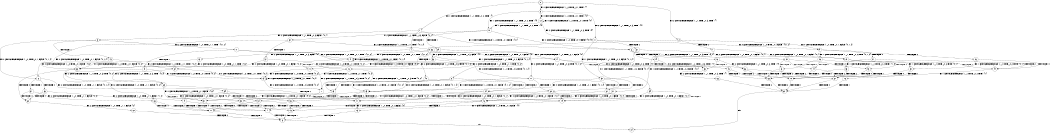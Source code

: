 digraph BCG {
size = "7, 10.5";
center = TRUE;
node [shape = circle];
0 [peripheries = 2];
0 -> 1 [label = "EX !1 !ATOMIC_EXCH_BRANCH (1, +1, TRUE, +0, 2, TRUE) !{}"];
0 -> 2 [label = "EX !2 !ATOMIC_EXCH_BRANCH (1, +1, TRUE, +0, 3, TRUE) !{}"];
0 -> 3 [label = "EX !0 !ATOMIC_EXCH_BRANCH (1, +0, TRUE, +0, 1, TRUE) !{}"];
1 -> 4 [label = "TERMINATE !1"];
1 -> 5 [label = "EX !2 !ATOMIC_EXCH_BRANCH (1, +1, TRUE, +0, 3, FALSE) !{0, 1}"];
1 -> 6 [label = "EX !0 !ATOMIC_EXCH_BRANCH (1, +0, TRUE, +0, 1, FALSE) !{0, 1}"];
2 -> 7 [label = "TERMINATE !2"];
2 -> 8 [label = "EX !1 !ATOMIC_EXCH_BRANCH (1, +1, TRUE, +0, 2, FALSE) !{0, 1, 2}"];
2 -> 9 [label = "EX !0 !ATOMIC_EXCH_BRANCH (1, +0, TRUE, +0, 1, FALSE) !{0, 1, 2}"];
3 -> 10 [label = "EX !1 !ATOMIC_EXCH_BRANCH (1, +1, TRUE, +0, 2, TRUE) !{0}"];
3 -> 11 [label = "EX !2 !ATOMIC_EXCH_BRANCH (1, +1, TRUE, +0, 3, TRUE) !{0}"];
3 -> 12 [label = "EX !0 !ATOMIC_EXCH_BRANCH (1, +0, TRUE, +0, 1, TRUE) !{0}"];
4 -> 13 [label = "EX !2 !ATOMIC_EXCH_BRANCH (1, +1, TRUE, +0, 3, FALSE) !{0}"];
4 -> 14 [label = "EX !0 !ATOMIC_EXCH_BRANCH (1, +0, TRUE, +0, 1, FALSE) !{0}"];
5 -> 15 [label = "TERMINATE !1"];
5 -> 16 [label = "EX !0 !ATOMIC_EXCH_BRANCH (1, +0, TRUE, +0, 1, FALSE) !{0, 1, 2}"];
5 -> 17 [label = "EX !2 !ATOMIC_EXCH_BRANCH (1, +0, TRUE, +1, 1, TRUE) !{0, 1, 2}"];
6 -> 18 [label = "TERMINATE !1"];
6 -> 19 [label = "TERMINATE !0"];
6 -> 20 [label = "EX !2 !ATOMIC_EXCH_BRANCH (1, +1, TRUE, +0, 3, TRUE) !{0, 1}"];
7 -> 21 [label = "EX !1 !ATOMIC_EXCH_BRANCH (1, +1, TRUE, +0, 2, FALSE) !{0, 1}"];
7 -> 22 [label = "EX !0 !ATOMIC_EXCH_BRANCH (1, +0, TRUE, +0, 1, FALSE) !{0, 1}"];
8 -> 23 [label = "TERMINATE !1"];
8 -> 24 [label = "TERMINATE !2"];
8 -> 25 [label = "EX !0 !ATOMIC_EXCH_BRANCH (1, +0, TRUE, +0, 1, FALSE) !{0, 1, 2}"];
9 -> 26 [label = "TERMINATE !2"];
9 -> 27 [label = "TERMINATE !0"];
9 -> 28 [label = "EX !1 !ATOMIC_EXCH_BRANCH (1, +1, TRUE, +0, 2, TRUE) !{0, 1, 2}"];
10 -> 29 [label = "TERMINATE !1"];
10 -> 30 [label = "EX !2 !ATOMIC_EXCH_BRANCH (1, +1, TRUE, +0, 3, FALSE) !{0, 1}"];
10 -> 6 [label = "EX !0 !ATOMIC_EXCH_BRANCH (1, +0, TRUE, +0, 1, FALSE) !{0, 1}"];
11 -> 31 [label = "TERMINATE !2"];
11 -> 32 [label = "EX !1 !ATOMIC_EXCH_BRANCH (1, +1, TRUE, +0, 2, FALSE) !{0, 1, 2}"];
11 -> 9 [label = "EX !0 !ATOMIC_EXCH_BRANCH (1, +0, TRUE, +0, 1, FALSE) !{0, 1, 2}"];
12 -> 10 [label = "EX !1 !ATOMIC_EXCH_BRANCH (1, +1, TRUE, +0, 2, TRUE) !{0}"];
12 -> 11 [label = "EX !2 !ATOMIC_EXCH_BRANCH (1, +1, TRUE, +0, 3, TRUE) !{0}"];
12 -> 12 [label = "EX !0 !ATOMIC_EXCH_BRANCH (1, +0, TRUE, +0, 1, TRUE) !{0}"];
13 -> 33 [label = "EX !0 !ATOMIC_EXCH_BRANCH (1, +0, TRUE, +0, 1, FALSE) !{0, 2}"];
13 -> 34 [label = "EX !2 !ATOMIC_EXCH_BRANCH (1, +0, TRUE, +1, 1, TRUE) !{0, 2}"];
14 -> 35 [label = "TERMINATE !0"];
14 -> 36 [label = "EX !2 !ATOMIC_EXCH_BRANCH (1, +1, TRUE, +0, 3, TRUE) !{0}"];
15 -> 33 [label = "EX !0 !ATOMIC_EXCH_BRANCH (1, +0, TRUE, +0, 1, FALSE) !{0, 2}"];
15 -> 34 [label = "EX !2 !ATOMIC_EXCH_BRANCH (1, +0, TRUE, +1, 1, TRUE) !{0, 2}"];
16 -> 37 [label = "TERMINATE !1"];
16 -> 38 [label = "TERMINATE !0"];
16 -> 39 [label = "EX !2 !ATOMIC_EXCH_BRANCH (1, +0, TRUE, +1, 1, FALSE) !{0, 1, 2}"];
17 -> 40 [label = "TERMINATE !1"];
17 -> 41 [label = "EX !0 !ATOMIC_EXCH_BRANCH (1, +0, TRUE, +0, 1, TRUE) !{0, 1, 2}"];
17 -> 42 [label = "EX !2 !ATOMIC_EXCH_BRANCH (1, +1, TRUE, +0, 3, TRUE) !{0, 1, 2}"];
18 -> 35 [label = "TERMINATE !0"];
18 -> 36 [label = "EX !2 !ATOMIC_EXCH_BRANCH (1, +1, TRUE, +0, 3, TRUE) !{0}"];
19 -> 35 [label = "TERMINATE !1"];
19 -> 43 [label = "EX !2 !ATOMIC_EXCH_BRANCH (1, +1, TRUE, +0, 3, TRUE) !{1}"];
20 -> 44 [label = "TERMINATE !1"];
20 -> 45 [label = "TERMINATE !2"];
20 -> 46 [label = "TERMINATE !0"];
21 -> 47 [label = "TERMINATE !1"];
21 -> 48 [label = "EX !0 !ATOMIC_EXCH_BRANCH (1, +0, TRUE, +0, 1, FALSE) !{0, 1}"];
22 -> 49 [label = "TERMINATE !0"];
22 -> 50 [label = "EX !1 !ATOMIC_EXCH_BRANCH (1, +1, TRUE, +0, 2, TRUE) !{0, 1}"];
23 -> 47 [label = "TERMINATE !2"];
23 -> 51 [label = "EX !0 !ATOMIC_EXCH_BRANCH (1, +0, TRUE, +0, 1, FALSE) !{0, 2}"];
24 -> 47 [label = "TERMINATE !1"];
24 -> 48 [label = "EX !0 !ATOMIC_EXCH_BRANCH (1, +0, TRUE, +0, 1, FALSE) !{0, 1}"];
25 -> 52 [label = "TERMINATE !1"];
25 -> 53 [label = "TERMINATE !2"];
25 -> 54 [label = "TERMINATE !0"];
26 -> 49 [label = "TERMINATE !0"];
26 -> 50 [label = "EX !1 !ATOMIC_EXCH_BRANCH (1, +1, TRUE, +0, 2, TRUE) !{0, 1}"];
27 -> 49 [label = "TERMINATE !2"];
27 -> 55 [label = "EX !1 !ATOMIC_EXCH_BRANCH (1, +1, TRUE, +0, 2, TRUE) !{1, 2}"];
28 -> 44 [label = "TERMINATE !1"];
28 -> 45 [label = "TERMINATE !2"];
28 -> 46 [label = "TERMINATE !0"];
29 -> 56 [label = "EX !2 !ATOMIC_EXCH_BRANCH (1, +1, TRUE, +0, 3, FALSE) !{0}"];
29 -> 14 [label = "EX !0 !ATOMIC_EXCH_BRANCH (1, +0, TRUE, +0, 1, FALSE) !{0}"];
30 -> 57 [label = "TERMINATE !1"];
30 -> 58 [label = "EX !2 !ATOMIC_EXCH_BRANCH (1, +0, TRUE, +1, 1, TRUE) !{0, 1, 2}"];
30 -> 16 [label = "EX !0 !ATOMIC_EXCH_BRANCH (1, +0, TRUE, +0, 1, FALSE) !{0, 1, 2}"];
31 -> 59 [label = "EX !1 !ATOMIC_EXCH_BRANCH (1, +1, TRUE, +0, 2, FALSE) !{0, 1}"];
31 -> 22 [label = "EX !0 !ATOMIC_EXCH_BRANCH (1, +0, TRUE, +0, 1, FALSE) !{0, 1}"];
32 -> 60 [label = "TERMINATE !1"];
32 -> 61 [label = "TERMINATE !2"];
32 -> 25 [label = "EX !0 !ATOMIC_EXCH_BRANCH (1, +0, TRUE, +0, 1, FALSE) !{0, 1, 2}"];
33 -> 62 [label = "TERMINATE !0"];
33 -> 63 [label = "EX !2 !ATOMIC_EXCH_BRANCH (1, +0, TRUE, +1, 1, FALSE) !{0, 2}"];
34 -> 64 [label = "EX !0 !ATOMIC_EXCH_BRANCH (1, +0, TRUE, +0, 1, TRUE) !{0, 2}"];
34 -> 65 [label = "EX !2 !ATOMIC_EXCH_BRANCH (1, +1, TRUE, +0, 3, TRUE) !{0, 2}"];
35 -> 66 [label = "EX !2 !ATOMIC_EXCH_BRANCH (1, +1, TRUE, +0, 3, TRUE) !{}"];
36 -> 67 [label = "TERMINATE !2"];
36 -> 68 [label = "TERMINATE !0"];
37 -> 62 [label = "TERMINATE !0"];
37 -> 63 [label = "EX !2 !ATOMIC_EXCH_BRANCH (1, +0, TRUE, +1, 1, FALSE) !{0, 2}"];
38 -> 62 [label = "TERMINATE !1"];
38 -> 69 [label = "EX !2 !ATOMIC_EXCH_BRANCH (1, +0, TRUE, +1, 1, FALSE) !{1, 2}"];
39 -> 52 [label = "TERMINATE !1"];
39 -> 53 [label = "TERMINATE !2"];
39 -> 54 [label = "TERMINATE !0"];
40 -> 64 [label = "EX !0 !ATOMIC_EXCH_BRANCH (1, +0, TRUE, +0, 1, TRUE) !{0, 2}"];
40 -> 65 [label = "EX !2 !ATOMIC_EXCH_BRANCH (1, +1, TRUE, +0, 3, TRUE) !{0, 2}"];
41 -> 70 [label = "TERMINATE !1"];
41 -> 71 [label = "EX !2 !ATOMIC_EXCH_BRANCH (1, +1, TRUE, +0, 3, TRUE) !{0, 1, 2}"];
41 -> 41 [label = "EX !0 !ATOMIC_EXCH_BRANCH (1, +0, TRUE, +0, 1, TRUE) !{0, 1, 2}"];
42 -> 23 [label = "TERMINATE !1"];
42 -> 24 [label = "TERMINATE !2"];
42 -> 25 [label = "EX !0 !ATOMIC_EXCH_BRANCH (1, +0, TRUE, +0, 1, FALSE) !{0, 1, 2}"];
43 -> 68 [label = "TERMINATE !1"];
43 -> 72 [label = "TERMINATE !2"];
44 -> 67 [label = "TERMINATE !2"];
44 -> 68 [label = "TERMINATE !0"];
45 -> 67 [label = "TERMINATE !1"];
45 -> 72 [label = "TERMINATE !0"];
46 -> 68 [label = "TERMINATE !1"];
46 -> 72 [label = "TERMINATE !2"];
47 -> 73 [label = "EX !0 !ATOMIC_EXCH_BRANCH (1, +0, TRUE, +0, 1, FALSE) !{0}"];
48 -> 74 [label = "TERMINATE !1"];
48 -> 75 [label = "TERMINATE !0"];
49 -> 76 [label = "EX !1 !ATOMIC_EXCH_BRANCH (1, +1, TRUE, +0, 2, TRUE) !{1}"];
50 -> 67 [label = "TERMINATE !1"];
50 -> 72 [label = "TERMINATE !0"];
51 -> 74 [label = "TERMINATE !2"];
51 -> 77 [label = "TERMINATE !0"];
52 -> 74 [label = "TERMINATE !2"];
52 -> 77 [label = "TERMINATE !0"];
53 -> 74 [label = "TERMINATE !1"];
53 -> 75 [label = "TERMINATE !0"];
54 -> 77 [label = "TERMINATE !1"];
54 -> 75 [label = "TERMINATE !2"];
55 -> 68 [label = "TERMINATE !1"];
55 -> 72 [label = "TERMINATE !2"];
56 -> 78 [label = "EX !2 !ATOMIC_EXCH_BRANCH (1, +0, TRUE, +1, 1, TRUE) !{0, 2}"];
56 -> 33 [label = "EX !0 !ATOMIC_EXCH_BRANCH (1, +0, TRUE, +0, 1, FALSE) !{0, 2}"];
57 -> 78 [label = "EX !2 !ATOMIC_EXCH_BRANCH (1, +0, TRUE, +1, 1, TRUE) !{0, 2}"];
57 -> 33 [label = "EX !0 !ATOMIC_EXCH_BRANCH (1, +0, TRUE, +0, 1, FALSE) !{0, 2}"];
58 -> 70 [label = "TERMINATE !1"];
58 -> 71 [label = "EX !2 !ATOMIC_EXCH_BRANCH (1, +1, TRUE, +0, 3, TRUE) !{0, 1, 2}"];
58 -> 41 [label = "EX !0 !ATOMIC_EXCH_BRANCH (1, +0, TRUE, +0, 1, TRUE) !{0, 1, 2}"];
59 -> 79 [label = "TERMINATE !1"];
59 -> 48 [label = "EX !0 !ATOMIC_EXCH_BRANCH (1, +0, TRUE, +0, 1, FALSE) !{0, 1}"];
60 -> 79 [label = "TERMINATE !2"];
60 -> 51 [label = "EX !0 !ATOMIC_EXCH_BRANCH (1, +0, TRUE, +0, 1, FALSE) !{0, 2}"];
61 -> 79 [label = "TERMINATE !1"];
61 -> 48 [label = "EX !0 !ATOMIC_EXCH_BRANCH (1, +0, TRUE, +0, 1, FALSE) !{0, 1}"];
62 -> 80 [label = "EX !2 !ATOMIC_EXCH_BRANCH (1, +0, TRUE, +1, 1, FALSE) !{2}"];
63 -> 74 [label = "TERMINATE !2"];
63 -> 77 [label = "TERMINATE !0"];
64 -> 81 [label = "EX !2 !ATOMIC_EXCH_BRANCH (1, +1, TRUE, +0, 3, TRUE) !{0, 2}"];
64 -> 64 [label = "EX !0 !ATOMIC_EXCH_BRANCH (1, +0, TRUE, +0, 1, TRUE) !{0, 2}"];
65 -> 47 [label = "TERMINATE !2"];
65 -> 51 [label = "EX !0 !ATOMIC_EXCH_BRANCH (1, +0, TRUE, +0, 1, FALSE) !{0, 2}"];
66 -> 82 [label = "TERMINATE !2"];
67 -> 82 [label = "TERMINATE !0"];
68 -> 82 [label = "TERMINATE !2"];
69 -> 77 [label = "TERMINATE !1"];
69 -> 75 [label = "TERMINATE !2"];
70 -> 81 [label = "EX !2 !ATOMIC_EXCH_BRANCH (1, +1, TRUE, +0, 3, TRUE) !{0, 2}"];
70 -> 64 [label = "EX !0 !ATOMIC_EXCH_BRANCH (1, +0, TRUE, +0, 1, TRUE) !{0, 2}"];
71 -> 60 [label = "TERMINATE !1"];
71 -> 61 [label = "TERMINATE !2"];
71 -> 25 [label = "EX !0 !ATOMIC_EXCH_BRANCH (1, +0, TRUE, +0, 1, FALSE) !{0, 1, 2}"];
72 -> 82 [label = "TERMINATE !1"];
73 -> 83 [label = "TERMINATE !0"];
74 -> 83 [label = "TERMINATE !0"];
75 -> 83 [label = "TERMINATE !1"];
76 -> 82 [label = "TERMINATE !1"];
77 -> 83 [label = "TERMINATE !2"];
78 -> 81 [label = "EX !2 !ATOMIC_EXCH_BRANCH (1, +1, TRUE, +0, 3, TRUE) !{0, 2}"];
78 -> 64 [label = "EX !0 !ATOMIC_EXCH_BRANCH (1, +0, TRUE, +0, 1, TRUE) !{0, 2}"];
79 -> 73 [label = "EX !0 !ATOMIC_EXCH_BRANCH (1, +0, TRUE, +0, 1, FALSE) !{0}"];
80 -> 83 [label = "TERMINATE !2"];
81 -> 79 [label = "TERMINATE !2"];
81 -> 51 [label = "EX !0 !ATOMIC_EXCH_BRANCH (1, +0, TRUE, +0, 1, FALSE) !{0, 2}"];
82 -> 84 [label = "exit"];
83 -> 84 [label = "exit"];
}
